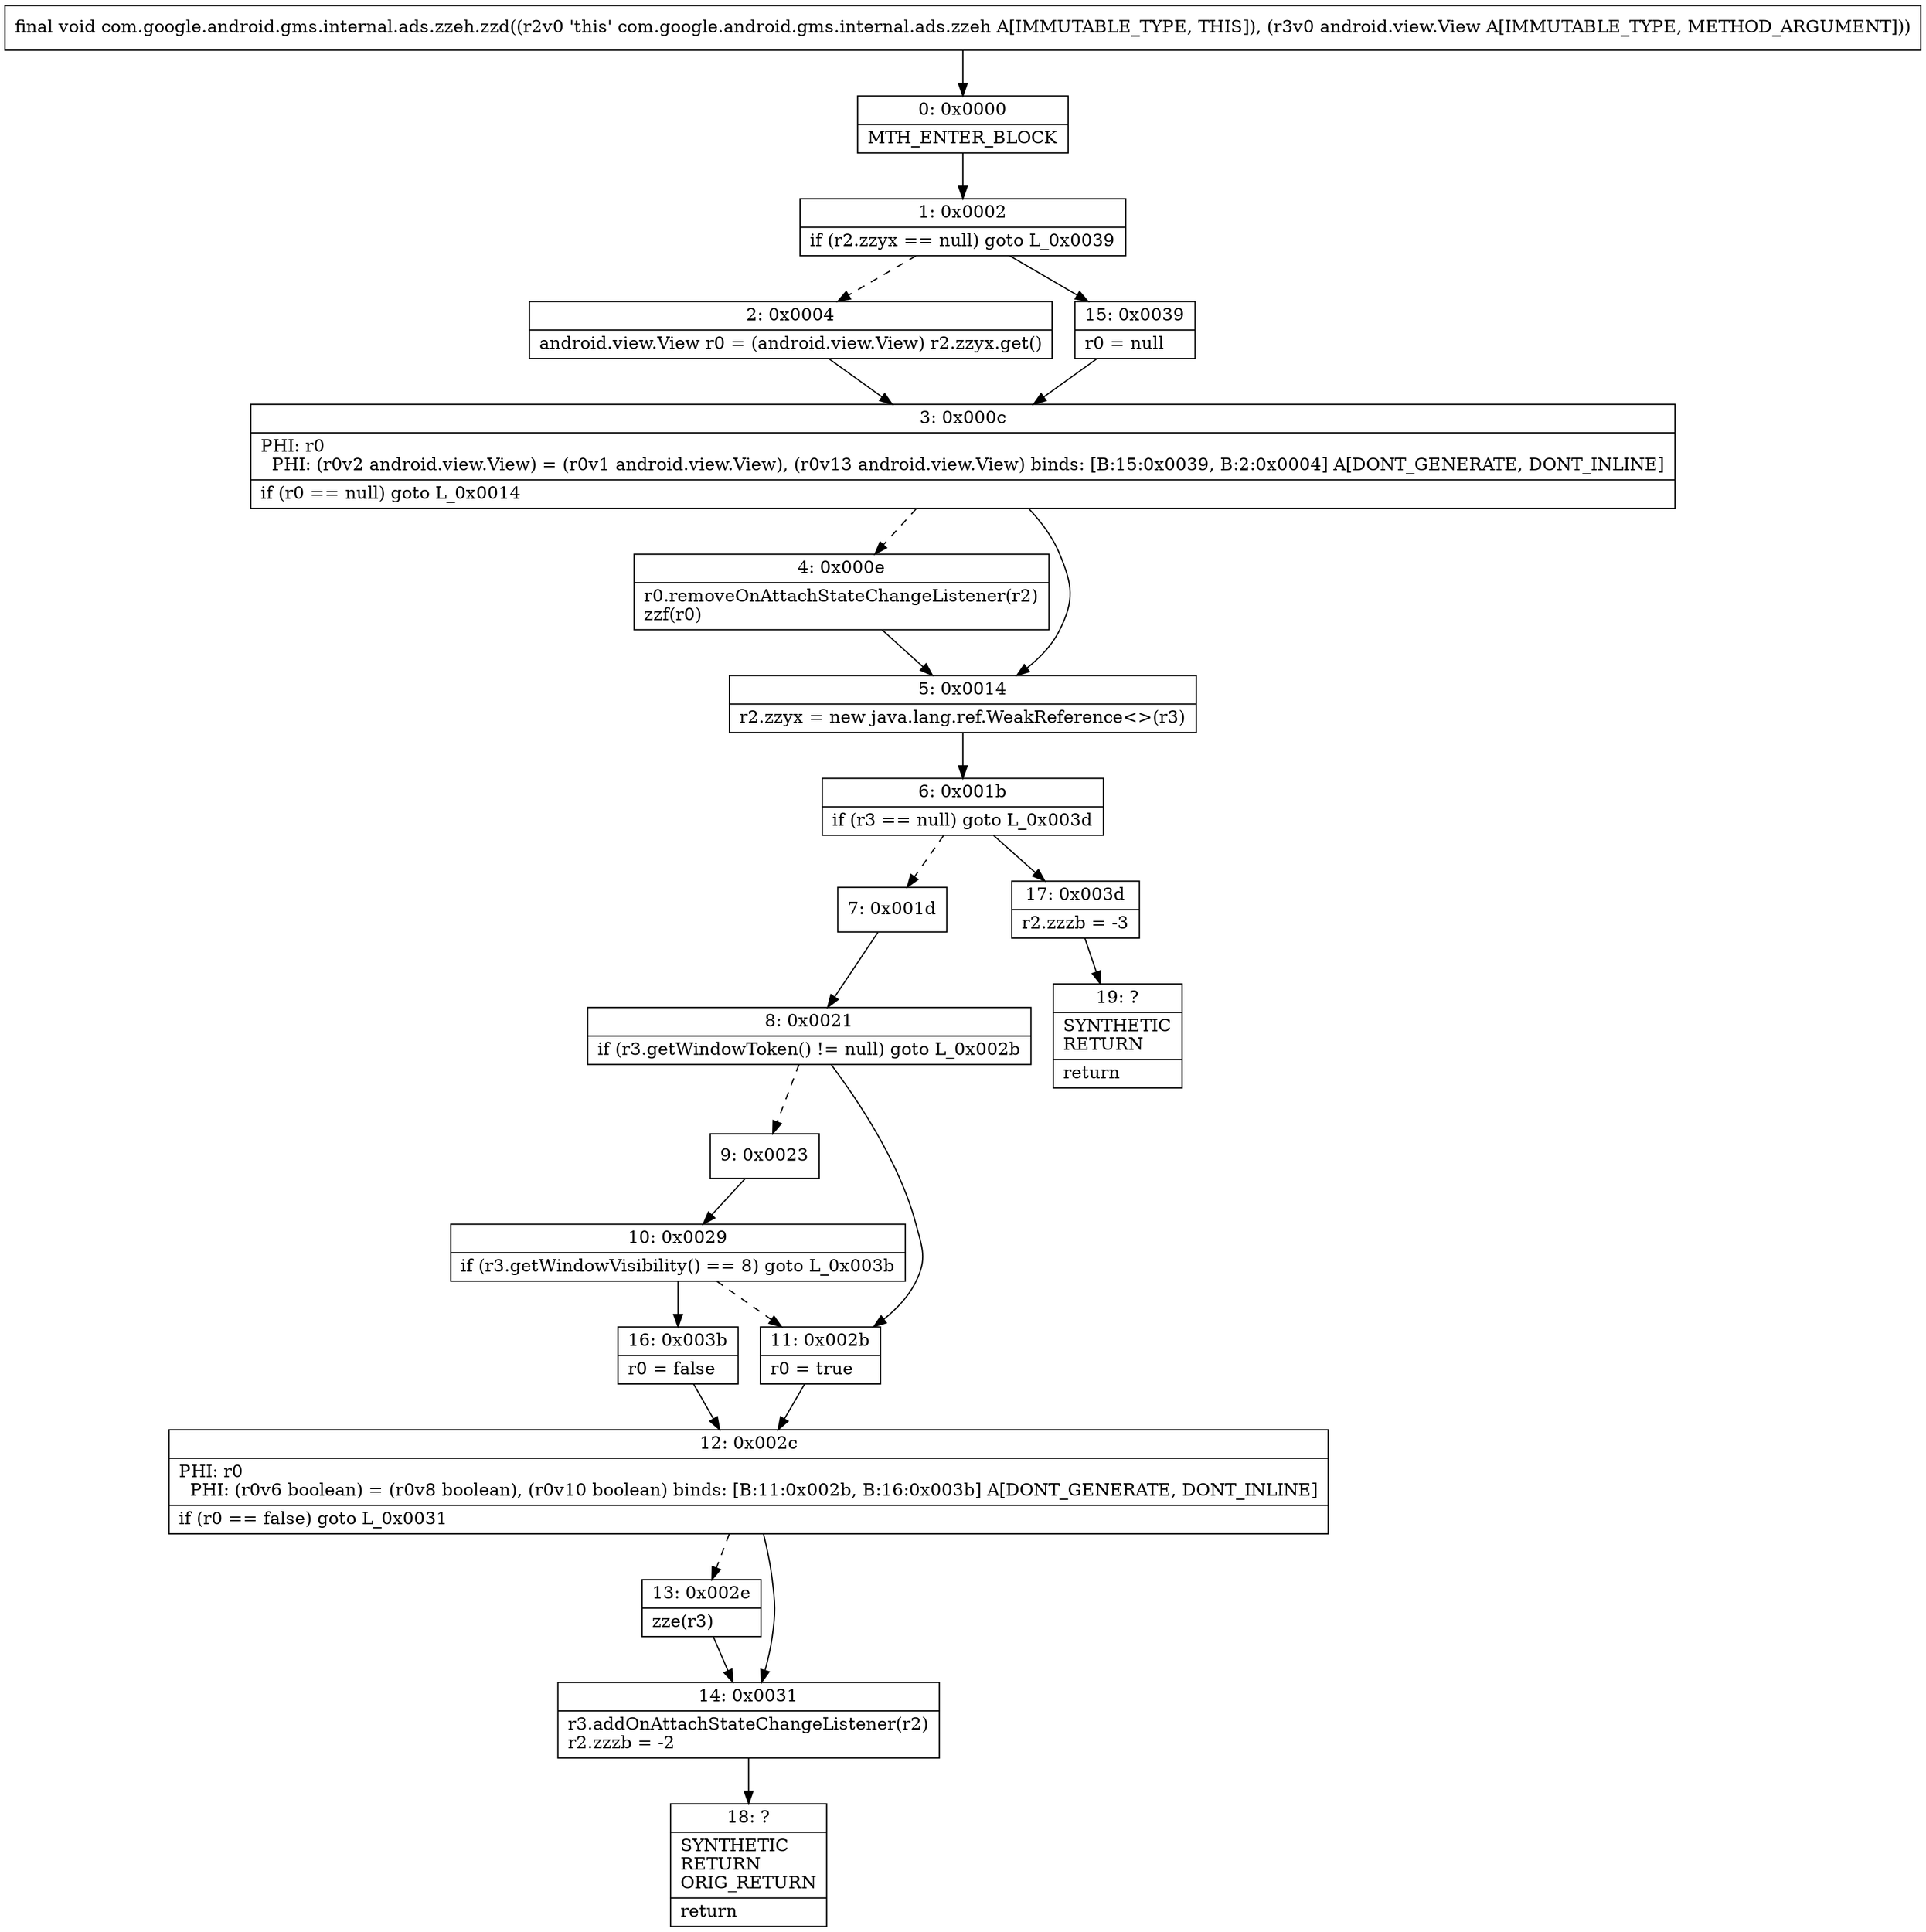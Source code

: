 digraph "CFG forcom.google.android.gms.internal.ads.zzeh.zzd(Landroid\/view\/View;)V" {
Node_0 [shape=record,label="{0\:\ 0x0000|MTH_ENTER_BLOCK\l}"];
Node_1 [shape=record,label="{1\:\ 0x0002|if (r2.zzyx == null) goto L_0x0039\l}"];
Node_2 [shape=record,label="{2\:\ 0x0004|android.view.View r0 = (android.view.View) r2.zzyx.get()\l}"];
Node_3 [shape=record,label="{3\:\ 0x000c|PHI: r0 \l  PHI: (r0v2 android.view.View) = (r0v1 android.view.View), (r0v13 android.view.View) binds: [B:15:0x0039, B:2:0x0004] A[DONT_GENERATE, DONT_INLINE]\l|if (r0 == null) goto L_0x0014\l}"];
Node_4 [shape=record,label="{4\:\ 0x000e|r0.removeOnAttachStateChangeListener(r2)\lzzf(r0)\l}"];
Node_5 [shape=record,label="{5\:\ 0x0014|r2.zzyx = new java.lang.ref.WeakReference\<\>(r3)\l}"];
Node_6 [shape=record,label="{6\:\ 0x001b|if (r3 == null) goto L_0x003d\l}"];
Node_7 [shape=record,label="{7\:\ 0x001d}"];
Node_8 [shape=record,label="{8\:\ 0x0021|if (r3.getWindowToken() != null) goto L_0x002b\l}"];
Node_9 [shape=record,label="{9\:\ 0x0023}"];
Node_10 [shape=record,label="{10\:\ 0x0029|if (r3.getWindowVisibility() == 8) goto L_0x003b\l}"];
Node_11 [shape=record,label="{11\:\ 0x002b|r0 = true\l}"];
Node_12 [shape=record,label="{12\:\ 0x002c|PHI: r0 \l  PHI: (r0v6 boolean) = (r0v8 boolean), (r0v10 boolean) binds: [B:11:0x002b, B:16:0x003b] A[DONT_GENERATE, DONT_INLINE]\l|if (r0 == false) goto L_0x0031\l}"];
Node_13 [shape=record,label="{13\:\ 0x002e|zze(r3)\l}"];
Node_14 [shape=record,label="{14\:\ 0x0031|r3.addOnAttachStateChangeListener(r2)\lr2.zzzb = \-2\l}"];
Node_15 [shape=record,label="{15\:\ 0x0039|r0 = null\l}"];
Node_16 [shape=record,label="{16\:\ 0x003b|r0 = false\l}"];
Node_17 [shape=record,label="{17\:\ 0x003d|r2.zzzb = \-3\l}"];
Node_18 [shape=record,label="{18\:\ ?|SYNTHETIC\lRETURN\lORIG_RETURN\l|return\l}"];
Node_19 [shape=record,label="{19\:\ ?|SYNTHETIC\lRETURN\l|return\l}"];
MethodNode[shape=record,label="{final void com.google.android.gms.internal.ads.zzeh.zzd((r2v0 'this' com.google.android.gms.internal.ads.zzeh A[IMMUTABLE_TYPE, THIS]), (r3v0 android.view.View A[IMMUTABLE_TYPE, METHOD_ARGUMENT])) }"];
MethodNode -> Node_0;
Node_0 -> Node_1;
Node_1 -> Node_2[style=dashed];
Node_1 -> Node_15;
Node_2 -> Node_3;
Node_3 -> Node_4[style=dashed];
Node_3 -> Node_5;
Node_4 -> Node_5;
Node_5 -> Node_6;
Node_6 -> Node_7[style=dashed];
Node_6 -> Node_17;
Node_7 -> Node_8;
Node_8 -> Node_9[style=dashed];
Node_8 -> Node_11;
Node_9 -> Node_10;
Node_10 -> Node_11[style=dashed];
Node_10 -> Node_16;
Node_11 -> Node_12;
Node_12 -> Node_13[style=dashed];
Node_12 -> Node_14;
Node_13 -> Node_14;
Node_14 -> Node_18;
Node_15 -> Node_3;
Node_16 -> Node_12;
Node_17 -> Node_19;
}

